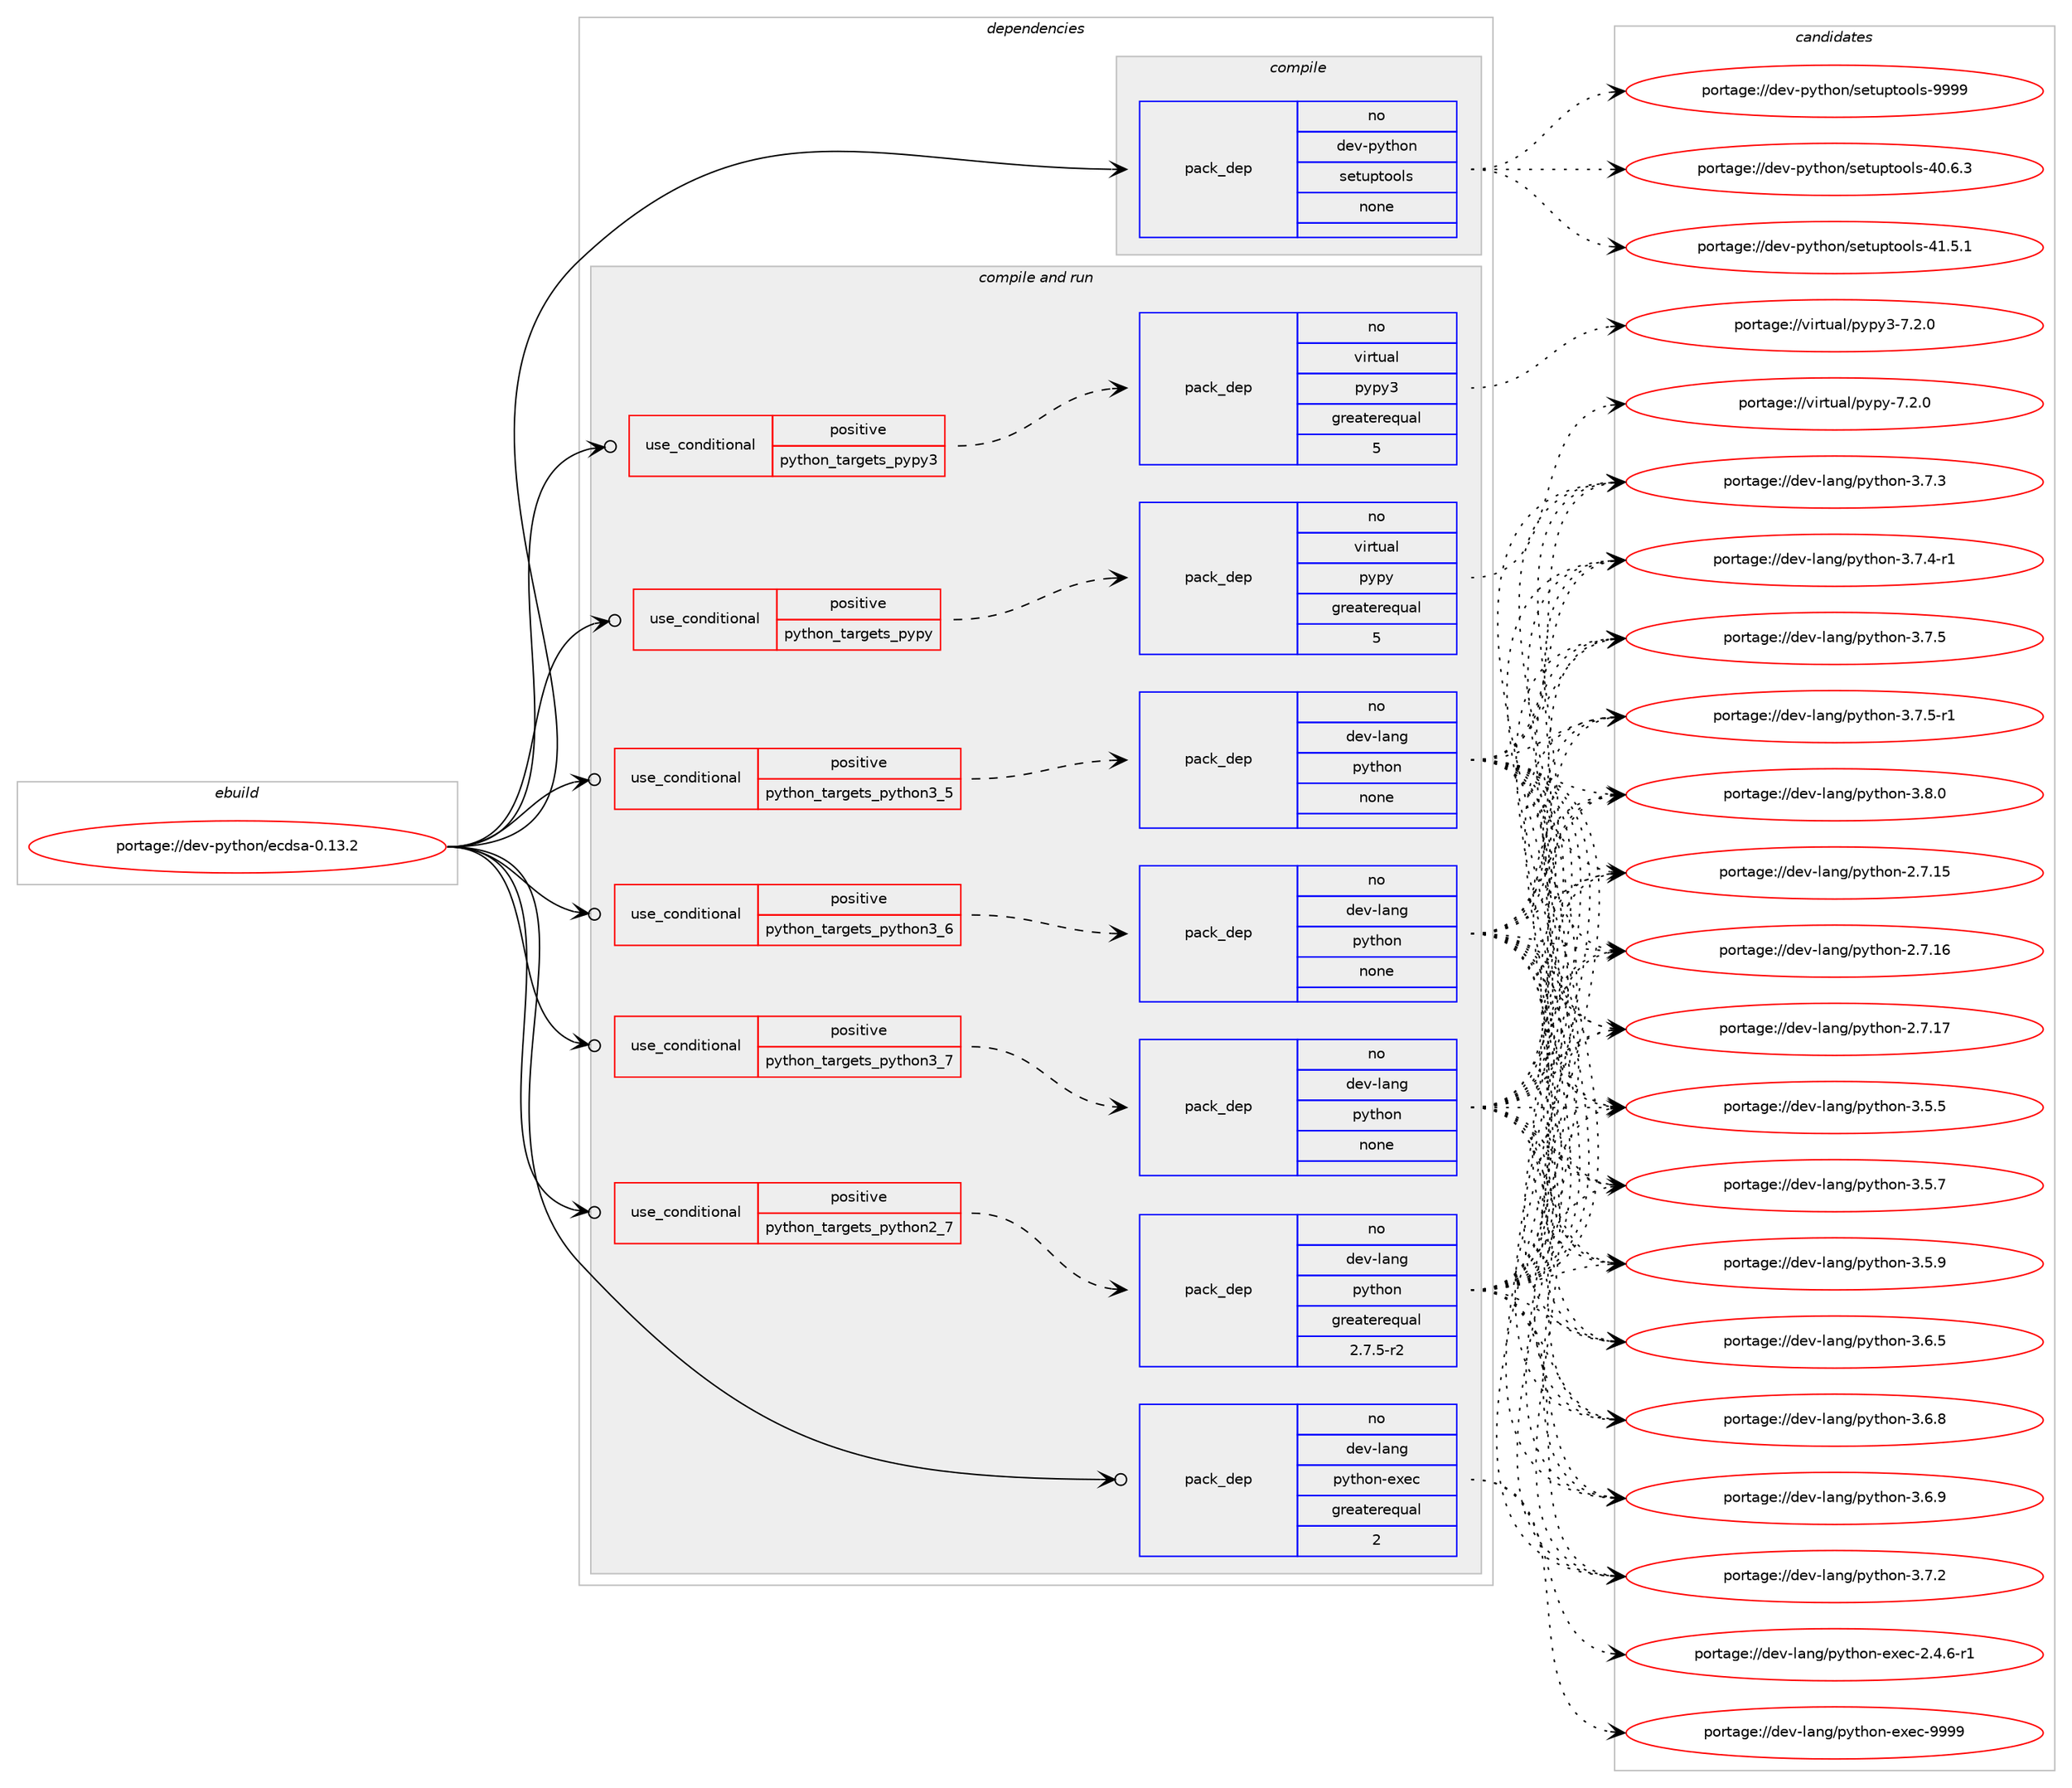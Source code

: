 digraph prolog {

# *************
# Graph options
# *************

newrank=true;
concentrate=true;
compound=true;
graph [rankdir=LR,fontname=Helvetica,fontsize=10,ranksep=1.5];#, ranksep=2.5, nodesep=0.2];
edge  [arrowhead=vee];
node  [fontname=Helvetica,fontsize=10];

# **********
# The ebuild
# **********

subgraph cluster_leftcol {
color=gray;
rank=same;
label=<<i>ebuild</i>>;
id [label="portage://dev-python/ecdsa-0.13.2", color=red, width=4, href="../dev-python/ecdsa-0.13.2.svg"];
}

# ****************
# The dependencies
# ****************

subgraph cluster_midcol {
color=gray;
label=<<i>dependencies</i>>;
subgraph cluster_compile {
fillcolor="#eeeeee";
style=filled;
label=<<i>compile</i>>;
subgraph pack106409 {
dependency137861 [label=<<TABLE BORDER="0" CELLBORDER="1" CELLSPACING="0" CELLPADDING="4" WIDTH="220"><TR><TD ROWSPAN="6" CELLPADDING="30">pack_dep</TD></TR><TR><TD WIDTH="110">no</TD></TR><TR><TD>dev-python</TD></TR><TR><TD>setuptools</TD></TR><TR><TD>none</TD></TR><TR><TD></TD></TR></TABLE>>, shape=none, color=blue];
}
id:e -> dependency137861:w [weight=20,style="solid",arrowhead="vee"];
}
subgraph cluster_compileandrun {
fillcolor="#eeeeee";
style=filled;
label=<<i>compile and run</i>>;
subgraph cond28136 {
dependency137862 [label=<<TABLE BORDER="0" CELLBORDER="1" CELLSPACING="0" CELLPADDING="4"><TR><TD ROWSPAN="3" CELLPADDING="10">use_conditional</TD></TR><TR><TD>positive</TD></TR><TR><TD>python_targets_pypy</TD></TR></TABLE>>, shape=none, color=red];
subgraph pack106410 {
dependency137863 [label=<<TABLE BORDER="0" CELLBORDER="1" CELLSPACING="0" CELLPADDING="4" WIDTH="220"><TR><TD ROWSPAN="6" CELLPADDING="30">pack_dep</TD></TR><TR><TD WIDTH="110">no</TD></TR><TR><TD>virtual</TD></TR><TR><TD>pypy</TD></TR><TR><TD>greaterequal</TD></TR><TR><TD>5</TD></TR></TABLE>>, shape=none, color=blue];
}
dependency137862:e -> dependency137863:w [weight=20,style="dashed",arrowhead="vee"];
}
id:e -> dependency137862:w [weight=20,style="solid",arrowhead="odotvee"];
subgraph cond28137 {
dependency137864 [label=<<TABLE BORDER="0" CELLBORDER="1" CELLSPACING="0" CELLPADDING="4"><TR><TD ROWSPAN="3" CELLPADDING="10">use_conditional</TD></TR><TR><TD>positive</TD></TR><TR><TD>python_targets_pypy3</TD></TR></TABLE>>, shape=none, color=red];
subgraph pack106411 {
dependency137865 [label=<<TABLE BORDER="0" CELLBORDER="1" CELLSPACING="0" CELLPADDING="4" WIDTH="220"><TR><TD ROWSPAN="6" CELLPADDING="30">pack_dep</TD></TR><TR><TD WIDTH="110">no</TD></TR><TR><TD>virtual</TD></TR><TR><TD>pypy3</TD></TR><TR><TD>greaterequal</TD></TR><TR><TD>5</TD></TR></TABLE>>, shape=none, color=blue];
}
dependency137864:e -> dependency137865:w [weight=20,style="dashed",arrowhead="vee"];
}
id:e -> dependency137864:w [weight=20,style="solid",arrowhead="odotvee"];
subgraph cond28138 {
dependency137866 [label=<<TABLE BORDER="0" CELLBORDER="1" CELLSPACING="0" CELLPADDING="4"><TR><TD ROWSPAN="3" CELLPADDING="10">use_conditional</TD></TR><TR><TD>positive</TD></TR><TR><TD>python_targets_python2_7</TD></TR></TABLE>>, shape=none, color=red];
subgraph pack106412 {
dependency137867 [label=<<TABLE BORDER="0" CELLBORDER="1" CELLSPACING="0" CELLPADDING="4" WIDTH="220"><TR><TD ROWSPAN="6" CELLPADDING="30">pack_dep</TD></TR><TR><TD WIDTH="110">no</TD></TR><TR><TD>dev-lang</TD></TR><TR><TD>python</TD></TR><TR><TD>greaterequal</TD></TR><TR><TD>2.7.5-r2</TD></TR></TABLE>>, shape=none, color=blue];
}
dependency137866:e -> dependency137867:w [weight=20,style="dashed",arrowhead="vee"];
}
id:e -> dependency137866:w [weight=20,style="solid",arrowhead="odotvee"];
subgraph cond28139 {
dependency137868 [label=<<TABLE BORDER="0" CELLBORDER="1" CELLSPACING="0" CELLPADDING="4"><TR><TD ROWSPAN="3" CELLPADDING="10">use_conditional</TD></TR><TR><TD>positive</TD></TR><TR><TD>python_targets_python3_5</TD></TR></TABLE>>, shape=none, color=red];
subgraph pack106413 {
dependency137869 [label=<<TABLE BORDER="0" CELLBORDER="1" CELLSPACING="0" CELLPADDING="4" WIDTH="220"><TR><TD ROWSPAN="6" CELLPADDING="30">pack_dep</TD></TR><TR><TD WIDTH="110">no</TD></TR><TR><TD>dev-lang</TD></TR><TR><TD>python</TD></TR><TR><TD>none</TD></TR><TR><TD></TD></TR></TABLE>>, shape=none, color=blue];
}
dependency137868:e -> dependency137869:w [weight=20,style="dashed",arrowhead="vee"];
}
id:e -> dependency137868:w [weight=20,style="solid",arrowhead="odotvee"];
subgraph cond28140 {
dependency137870 [label=<<TABLE BORDER="0" CELLBORDER="1" CELLSPACING="0" CELLPADDING="4"><TR><TD ROWSPAN="3" CELLPADDING="10">use_conditional</TD></TR><TR><TD>positive</TD></TR><TR><TD>python_targets_python3_6</TD></TR></TABLE>>, shape=none, color=red];
subgraph pack106414 {
dependency137871 [label=<<TABLE BORDER="0" CELLBORDER="1" CELLSPACING="0" CELLPADDING="4" WIDTH="220"><TR><TD ROWSPAN="6" CELLPADDING="30">pack_dep</TD></TR><TR><TD WIDTH="110">no</TD></TR><TR><TD>dev-lang</TD></TR><TR><TD>python</TD></TR><TR><TD>none</TD></TR><TR><TD></TD></TR></TABLE>>, shape=none, color=blue];
}
dependency137870:e -> dependency137871:w [weight=20,style="dashed",arrowhead="vee"];
}
id:e -> dependency137870:w [weight=20,style="solid",arrowhead="odotvee"];
subgraph cond28141 {
dependency137872 [label=<<TABLE BORDER="0" CELLBORDER="1" CELLSPACING="0" CELLPADDING="4"><TR><TD ROWSPAN="3" CELLPADDING="10">use_conditional</TD></TR><TR><TD>positive</TD></TR><TR><TD>python_targets_python3_7</TD></TR></TABLE>>, shape=none, color=red];
subgraph pack106415 {
dependency137873 [label=<<TABLE BORDER="0" CELLBORDER="1" CELLSPACING="0" CELLPADDING="4" WIDTH="220"><TR><TD ROWSPAN="6" CELLPADDING="30">pack_dep</TD></TR><TR><TD WIDTH="110">no</TD></TR><TR><TD>dev-lang</TD></TR><TR><TD>python</TD></TR><TR><TD>none</TD></TR><TR><TD></TD></TR></TABLE>>, shape=none, color=blue];
}
dependency137872:e -> dependency137873:w [weight=20,style="dashed",arrowhead="vee"];
}
id:e -> dependency137872:w [weight=20,style="solid",arrowhead="odotvee"];
subgraph pack106416 {
dependency137874 [label=<<TABLE BORDER="0" CELLBORDER="1" CELLSPACING="0" CELLPADDING="4" WIDTH="220"><TR><TD ROWSPAN="6" CELLPADDING="30">pack_dep</TD></TR><TR><TD WIDTH="110">no</TD></TR><TR><TD>dev-lang</TD></TR><TR><TD>python-exec</TD></TR><TR><TD>greaterequal</TD></TR><TR><TD>2</TD></TR></TABLE>>, shape=none, color=blue];
}
id:e -> dependency137874:w [weight=20,style="solid",arrowhead="odotvee"];
}
subgraph cluster_run {
fillcolor="#eeeeee";
style=filled;
label=<<i>run</i>>;
}
}

# **************
# The candidates
# **************

subgraph cluster_choices {
rank=same;
color=gray;
label=<<i>candidates</i>>;

subgraph choice106409 {
color=black;
nodesep=1;
choiceportage100101118451121211161041111104711510111611711211611111110811545524846544651 [label="portage://dev-python/setuptools-40.6.3", color=red, width=4,href="../dev-python/setuptools-40.6.3.svg"];
choiceportage100101118451121211161041111104711510111611711211611111110811545524946534649 [label="portage://dev-python/setuptools-41.5.1", color=red, width=4,href="../dev-python/setuptools-41.5.1.svg"];
choiceportage10010111845112121116104111110471151011161171121161111111081154557575757 [label="portage://dev-python/setuptools-9999", color=red, width=4,href="../dev-python/setuptools-9999.svg"];
dependency137861:e -> choiceportage100101118451121211161041111104711510111611711211611111110811545524846544651:w [style=dotted,weight="100"];
dependency137861:e -> choiceportage100101118451121211161041111104711510111611711211611111110811545524946534649:w [style=dotted,weight="100"];
dependency137861:e -> choiceportage10010111845112121116104111110471151011161171121161111111081154557575757:w [style=dotted,weight="100"];
}
subgraph choice106410 {
color=black;
nodesep=1;
choiceportage1181051141161179710847112121112121455546504648 [label="portage://virtual/pypy-7.2.0", color=red, width=4,href="../virtual/pypy-7.2.0.svg"];
dependency137863:e -> choiceportage1181051141161179710847112121112121455546504648:w [style=dotted,weight="100"];
}
subgraph choice106411 {
color=black;
nodesep=1;
choiceportage118105114116117971084711212111212151455546504648 [label="portage://virtual/pypy3-7.2.0", color=red, width=4,href="../virtual/pypy3-7.2.0.svg"];
dependency137865:e -> choiceportage118105114116117971084711212111212151455546504648:w [style=dotted,weight="100"];
}
subgraph choice106412 {
color=black;
nodesep=1;
choiceportage10010111845108971101034711212111610411111045504655464953 [label="portage://dev-lang/python-2.7.15", color=red, width=4,href="../dev-lang/python-2.7.15.svg"];
choiceportage10010111845108971101034711212111610411111045504655464954 [label="portage://dev-lang/python-2.7.16", color=red, width=4,href="../dev-lang/python-2.7.16.svg"];
choiceportage10010111845108971101034711212111610411111045504655464955 [label="portage://dev-lang/python-2.7.17", color=red, width=4,href="../dev-lang/python-2.7.17.svg"];
choiceportage100101118451089711010347112121116104111110455146534653 [label="portage://dev-lang/python-3.5.5", color=red, width=4,href="../dev-lang/python-3.5.5.svg"];
choiceportage100101118451089711010347112121116104111110455146534655 [label="portage://dev-lang/python-3.5.7", color=red, width=4,href="../dev-lang/python-3.5.7.svg"];
choiceportage100101118451089711010347112121116104111110455146534657 [label="portage://dev-lang/python-3.5.9", color=red, width=4,href="../dev-lang/python-3.5.9.svg"];
choiceportage100101118451089711010347112121116104111110455146544653 [label="portage://dev-lang/python-3.6.5", color=red, width=4,href="../dev-lang/python-3.6.5.svg"];
choiceportage100101118451089711010347112121116104111110455146544656 [label="portage://dev-lang/python-3.6.8", color=red, width=4,href="../dev-lang/python-3.6.8.svg"];
choiceportage100101118451089711010347112121116104111110455146544657 [label="portage://dev-lang/python-3.6.9", color=red, width=4,href="../dev-lang/python-3.6.9.svg"];
choiceportage100101118451089711010347112121116104111110455146554650 [label="portage://dev-lang/python-3.7.2", color=red, width=4,href="../dev-lang/python-3.7.2.svg"];
choiceportage100101118451089711010347112121116104111110455146554651 [label="portage://dev-lang/python-3.7.3", color=red, width=4,href="../dev-lang/python-3.7.3.svg"];
choiceportage1001011184510897110103471121211161041111104551465546524511449 [label="portage://dev-lang/python-3.7.4-r1", color=red, width=4,href="../dev-lang/python-3.7.4-r1.svg"];
choiceportage100101118451089711010347112121116104111110455146554653 [label="portage://dev-lang/python-3.7.5", color=red, width=4,href="../dev-lang/python-3.7.5.svg"];
choiceportage1001011184510897110103471121211161041111104551465546534511449 [label="portage://dev-lang/python-3.7.5-r1", color=red, width=4,href="../dev-lang/python-3.7.5-r1.svg"];
choiceportage100101118451089711010347112121116104111110455146564648 [label="portage://dev-lang/python-3.8.0", color=red, width=4,href="../dev-lang/python-3.8.0.svg"];
dependency137867:e -> choiceportage10010111845108971101034711212111610411111045504655464953:w [style=dotted,weight="100"];
dependency137867:e -> choiceportage10010111845108971101034711212111610411111045504655464954:w [style=dotted,weight="100"];
dependency137867:e -> choiceportage10010111845108971101034711212111610411111045504655464955:w [style=dotted,weight="100"];
dependency137867:e -> choiceportage100101118451089711010347112121116104111110455146534653:w [style=dotted,weight="100"];
dependency137867:e -> choiceportage100101118451089711010347112121116104111110455146534655:w [style=dotted,weight="100"];
dependency137867:e -> choiceportage100101118451089711010347112121116104111110455146534657:w [style=dotted,weight="100"];
dependency137867:e -> choiceportage100101118451089711010347112121116104111110455146544653:w [style=dotted,weight="100"];
dependency137867:e -> choiceportage100101118451089711010347112121116104111110455146544656:w [style=dotted,weight="100"];
dependency137867:e -> choiceportage100101118451089711010347112121116104111110455146544657:w [style=dotted,weight="100"];
dependency137867:e -> choiceportage100101118451089711010347112121116104111110455146554650:w [style=dotted,weight="100"];
dependency137867:e -> choiceportage100101118451089711010347112121116104111110455146554651:w [style=dotted,weight="100"];
dependency137867:e -> choiceportage1001011184510897110103471121211161041111104551465546524511449:w [style=dotted,weight="100"];
dependency137867:e -> choiceportage100101118451089711010347112121116104111110455146554653:w [style=dotted,weight="100"];
dependency137867:e -> choiceportage1001011184510897110103471121211161041111104551465546534511449:w [style=dotted,weight="100"];
dependency137867:e -> choiceportage100101118451089711010347112121116104111110455146564648:w [style=dotted,weight="100"];
}
subgraph choice106413 {
color=black;
nodesep=1;
choiceportage10010111845108971101034711212111610411111045504655464953 [label="portage://dev-lang/python-2.7.15", color=red, width=4,href="../dev-lang/python-2.7.15.svg"];
choiceportage10010111845108971101034711212111610411111045504655464954 [label="portage://dev-lang/python-2.7.16", color=red, width=4,href="../dev-lang/python-2.7.16.svg"];
choiceportage10010111845108971101034711212111610411111045504655464955 [label="portage://dev-lang/python-2.7.17", color=red, width=4,href="../dev-lang/python-2.7.17.svg"];
choiceportage100101118451089711010347112121116104111110455146534653 [label="portage://dev-lang/python-3.5.5", color=red, width=4,href="../dev-lang/python-3.5.5.svg"];
choiceportage100101118451089711010347112121116104111110455146534655 [label="portage://dev-lang/python-3.5.7", color=red, width=4,href="../dev-lang/python-3.5.7.svg"];
choiceportage100101118451089711010347112121116104111110455146534657 [label="portage://dev-lang/python-3.5.9", color=red, width=4,href="../dev-lang/python-3.5.9.svg"];
choiceportage100101118451089711010347112121116104111110455146544653 [label="portage://dev-lang/python-3.6.5", color=red, width=4,href="../dev-lang/python-3.6.5.svg"];
choiceportage100101118451089711010347112121116104111110455146544656 [label="portage://dev-lang/python-3.6.8", color=red, width=4,href="../dev-lang/python-3.6.8.svg"];
choiceportage100101118451089711010347112121116104111110455146544657 [label="portage://dev-lang/python-3.6.9", color=red, width=4,href="../dev-lang/python-3.6.9.svg"];
choiceportage100101118451089711010347112121116104111110455146554650 [label="portage://dev-lang/python-3.7.2", color=red, width=4,href="../dev-lang/python-3.7.2.svg"];
choiceportage100101118451089711010347112121116104111110455146554651 [label="portage://dev-lang/python-3.7.3", color=red, width=4,href="../dev-lang/python-3.7.3.svg"];
choiceportage1001011184510897110103471121211161041111104551465546524511449 [label="portage://dev-lang/python-3.7.4-r1", color=red, width=4,href="../dev-lang/python-3.7.4-r1.svg"];
choiceportage100101118451089711010347112121116104111110455146554653 [label="portage://dev-lang/python-3.7.5", color=red, width=4,href="../dev-lang/python-3.7.5.svg"];
choiceportage1001011184510897110103471121211161041111104551465546534511449 [label="portage://dev-lang/python-3.7.5-r1", color=red, width=4,href="../dev-lang/python-3.7.5-r1.svg"];
choiceportage100101118451089711010347112121116104111110455146564648 [label="portage://dev-lang/python-3.8.0", color=red, width=4,href="../dev-lang/python-3.8.0.svg"];
dependency137869:e -> choiceportage10010111845108971101034711212111610411111045504655464953:w [style=dotted,weight="100"];
dependency137869:e -> choiceportage10010111845108971101034711212111610411111045504655464954:w [style=dotted,weight="100"];
dependency137869:e -> choiceportage10010111845108971101034711212111610411111045504655464955:w [style=dotted,weight="100"];
dependency137869:e -> choiceportage100101118451089711010347112121116104111110455146534653:w [style=dotted,weight="100"];
dependency137869:e -> choiceportage100101118451089711010347112121116104111110455146534655:w [style=dotted,weight="100"];
dependency137869:e -> choiceportage100101118451089711010347112121116104111110455146534657:w [style=dotted,weight="100"];
dependency137869:e -> choiceportage100101118451089711010347112121116104111110455146544653:w [style=dotted,weight="100"];
dependency137869:e -> choiceportage100101118451089711010347112121116104111110455146544656:w [style=dotted,weight="100"];
dependency137869:e -> choiceportage100101118451089711010347112121116104111110455146544657:w [style=dotted,weight="100"];
dependency137869:e -> choiceportage100101118451089711010347112121116104111110455146554650:w [style=dotted,weight="100"];
dependency137869:e -> choiceportage100101118451089711010347112121116104111110455146554651:w [style=dotted,weight="100"];
dependency137869:e -> choiceportage1001011184510897110103471121211161041111104551465546524511449:w [style=dotted,weight="100"];
dependency137869:e -> choiceportage100101118451089711010347112121116104111110455146554653:w [style=dotted,weight="100"];
dependency137869:e -> choiceportage1001011184510897110103471121211161041111104551465546534511449:w [style=dotted,weight="100"];
dependency137869:e -> choiceportage100101118451089711010347112121116104111110455146564648:w [style=dotted,weight="100"];
}
subgraph choice106414 {
color=black;
nodesep=1;
choiceportage10010111845108971101034711212111610411111045504655464953 [label="portage://dev-lang/python-2.7.15", color=red, width=4,href="../dev-lang/python-2.7.15.svg"];
choiceportage10010111845108971101034711212111610411111045504655464954 [label="portage://dev-lang/python-2.7.16", color=red, width=4,href="../dev-lang/python-2.7.16.svg"];
choiceportage10010111845108971101034711212111610411111045504655464955 [label="portage://dev-lang/python-2.7.17", color=red, width=4,href="../dev-lang/python-2.7.17.svg"];
choiceportage100101118451089711010347112121116104111110455146534653 [label="portage://dev-lang/python-3.5.5", color=red, width=4,href="../dev-lang/python-3.5.5.svg"];
choiceportage100101118451089711010347112121116104111110455146534655 [label="portage://dev-lang/python-3.5.7", color=red, width=4,href="../dev-lang/python-3.5.7.svg"];
choiceportage100101118451089711010347112121116104111110455146534657 [label="portage://dev-lang/python-3.5.9", color=red, width=4,href="../dev-lang/python-3.5.9.svg"];
choiceportage100101118451089711010347112121116104111110455146544653 [label="portage://dev-lang/python-3.6.5", color=red, width=4,href="../dev-lang/python-3.6.5.svg"];
choiceportage100101118451089711010347112121116104111110455146544656 [label="portage://dev-lang/python-3.6.8", color=red, width=4,href="../dev-lang/python-3.6.8.svg"];
choiceportage100101118451089711010347112121116104111110455146544657 [label="portage://dev-lang/python-3.6.9", color=red, width=4,href="../dev-lang/python-3.6.9.svg"];
choiceportage100101118451089711010347112121116104111110455146554650 [label="portage://dev-lang/python-3.7.2", color=red, width=4,href="../dev-lang/python-3.7.2.svg"];
choiceportage100101118451089711010347112121116104111110455146554651 [label="portage://dev-lang/python-3.7.3", color=red, width=4,href="../dev-lang/python-3.7.3.svg"];
choiceportage1001011184510897110103471121211161041111104551465546524511449 [label="portage://dev-lang/python-3.7.4-r1", color=red, width=4,href="../dev-lang/python-3.7.4-r1.svg"];
choiceportage100101118451089711010347112121116104111110455146554653 [label="portage://dev-lang/python-3.7.5", color=red, width=4,href="../dev-lang/python-3.7.5.svg"];
choiceportage1001011184510897110103471121211161041111104551465546534511449 [label="portage://dev-lang/python-3.7.5-r1", color=red, width=4,href="../dev-lang/python-3.7.5-r1.svg"];
choiceportage100101118451089711010347112121116104111110455146564648 [label="portage://dev-lang/python-3.8.0", color=red, width=4,href="../dev-lang/python-3.8.0.svg"];
dependency137871:e -> choiceportage10010111845108971101034711212111610411111045504655464953:w [style=dotted,weight="100"];
dependency137871:e -> choiceportage10010111845108971101034711212111610411111045504655464954:w [style=dotted,weight="100"];
dependency137871:e -> choiceportage10010111845108971101034711212111610411111045504655464955:w [style=dotted,weight="100"];
dependency137871:e -> choiceportage100101118451089711010347112121116104111110455146534653:w [style=dotted,weight="100"];
dependency137871:e -> choiceportage100101118451089711010347112121116104111110455146534655:w [style=dotted,weight="100"];
dependency137871:e -> choiceportage100101118451089711010347112121116104111110455146534657:w [style=dotted,weight="100"];
dependency137871:e -> choiceportage100101118451089711010347112121116104111110455146544653:w [style=dotted,weight="100"];
dependency137871:e -> choiceportage100101118451089711010347112121116104111110455146544656:w [style=dotted,weight="100"];
dependency137871:e -> choiceportage100101118451089711010347112121116104111110455146544657:w [style=dotted,weight="100"];
dependency137871:e -> choiceportage100101118451089711010347112121116104111110455146554650:w [style=dotted,weight="100"];
dependency137871:e -> choiceportage100101118451089711010347112121116104111110455146554651:w [style=dotted,weight="100"];
dependency137871:e -> choiceportage1001011184510897110103471121211161041111104551465546524511449:w [style=dotted,weight="100"];
dependency137871:e -> choiceportage100101118451089711010347112121116104111110455146554653:w [style=dotted,weight="100"];
dependency137871:e -> choiceportage1001011184510897110103471121211161041111104551465546534511449:w [style=dotted,weight="100"];
dependency137871:e -> choiceportage100101118451089711010347112121116104111110455146564648:w [style=dotted,weight="100"];
}
subgraph choice106415 {
color=black;
nodesep=1;
choiceportage10010111845108971101034711212111610411111045504655464953 [label="portage://dev-lang/python-2.7.15", color=red, width=4,href="../dev-lang/python-2.7.15.svg"];
choiceportage10010111845108971101034711212111610411111045504655464954 [label="portage://dev-lang/python-2.7.16", color=red, width=4,href="../dev-lang/python-2.7.16.svg"];
choiceportage10010111845108971101034711212111610411111045504655464955 [label="portage://dev-lang/python-2.7.17", color=red, width=4,href="../dev-lang/python-2.7.17.svg"];
choiceportage100101118451089711010347112121116104111110455146534653 [label="portage://dev-lang/python-3.5.5", color=red, width=4,href="../dev-lang/python-3.5.5.svg"];
choiceportage100101118451089711010347112121116104111110455146534655 [label="portage://dev-lang/python-3.5.7", color=red, width=4,href="../dev-lang/python-3.5.7.svg"];
choiceportage100101118451089711010347112121116104111110455146534657 [label="portage://dev-lang/python-3.5.9", color=red, width=4,href="../dev-lang/python-3.5.9.svg"];
choiceportage100101118451089711010347112121116104111110455146544653 [label="portage://dev-lang/python-3.6.5", color=red, width=4,href="../dev-lang/python-3.6.5.svg"];
choiceportage100101118451089711010347112121116104111110455146544656 [label="portage://dev-lang/python-3.6.8", color=red, width=4,href="../dev-lang/python-3.6.8.svg"];
choiceportage100101118451089711010347112121116104111110455146544657 [label="portage://dev-lang/python-3.6.9", color=red, width=4,href="../dev-lang/python-3.6.9.svg"];
choiceportage100101118451089711010347112121116104111110455146554650 [label="portage://dev-lang/python-3.7.2", color=red, width=4,href="../dev-lang/python-3.7.2.svg"];
choiceportage100101118451089711010347112121116104111110455146554651 [label="portage://dev-lang/python-3.7.3", color=red, width=4,href="../dev-lang/python-3.7.3.svg"];
choiceportage1001011184510897110103471121211161041111104551465546524511449 [label="portage://dev-lang/python-3.7.4-r1", color=red, width=4,href="../dev-lang/python-3.7.4-r1.svg"];
choiceportage100101118451089711010347112121116104111110455146554653 [label="portage://dev-lang/python-3.7.5", color=red, width=4,href="../dev-lang/python-3.7.5.svg"];
choiceportage1001011184510897110103471121211161041111104551465546534511449 [label="portage://dev-lang/python-3.7.5-r1", color=red, width=4,href="../dev-lang/python-3.7.5-r1.svg"];
choiceportage100101118451089711010347112121116104111110455146564648 [label="portage://dev-lang/python-3.8.0", color=red, width=4,href="../dev-lang/python-3.8.0.svg"];
dependency137873:e -> choiceportage10010111845108971101034711212111610411111045504655464953:w [style=dotted,weight="100"];
dependency137873:e -> choiceportage10010111845108971101034711212111610411111045504655464954:w [style=dotted,weight="100"];
dependency137873:e -> choiceportage10010111845108971101034711212111610411111045504655464955:w [style=dotted,weight="100"];
dependency137873:e -> choiceportage100101118451089711010347112121116104111110455146534653:w [style=dotted,weight="100"];
dependency137873:e -> choiceportage100101118451089711010347112121116104111110455146534655:w [style=dotted,weight="100"];
dependency137873:e -> choiceportage100101118451089711010347112121116104111110455146534657:w [style=dotted,weight="100"];
dependency137873:e -> choiceportage100101118451089711010347112121116104111110455146544653:w [style=dotted,weight="100"];
dependency137873:e -> choiceportage100101118451089711010347112121116104111110455146544656:w [style=dotted,weight="100"];
dependency137873:e -> choiceportage100101118451089711010347112121116104111110455146544657:w [style=dotted,weight="100"];
dependency137873:e -> choiceportage100101118451089711010347112121116104111110455146554650:w [style=dotted,weight="100"];
dependency137873:e -> choiceportage100101118451089711010347112121116104111110455146554651:w [style=dotted,weight="100"];
dependency137873:e -> choiceportage1001011184510897110103471121211161041111104551465546524511449:w [style=dotted,weight="100"];
dependency137873:e -> choiceportage100101118451089711010347112121116104111110455146554653:w [style=dotted,weight="100"];
dependency137873:e -> choiceportage1001011184510897110103471121211161041111104551465546534511449:w [style=dotted,weight="100"];
dependency137873:e -> choiceportage100101118451089711010347112121116104111110455146564648:w [style=dotted,weight="100"];
}
subgraph choice106416 {
color=black;
nodesep=1;
choiceportage10010111845108971101034711212111610411111045101120101994550465246544511449 [label="portage://dev-lang/python-exec-2.4.6-r1", color=red, width=4,href="../dev-lang/python-exec-2.4.6-r1.svg"];
choiceportage10010111845108971101034711212111610411111045101120101994557575757 [label="portage://dev-lang/python-exec-9999", color=red, width=4,href="../dev-lang/python-exec-9999.svg"];
dependency137874:e -> choiceportage10010111845108971101034711212111610411111045101120101994550465246544511449:w [style=dotted,weight="100"];
dependency137874:e -> choiceportage10010111845108971101034711212111610411111045101120101994557575757:w [style=dotted,weight="100"];
}
}

}
